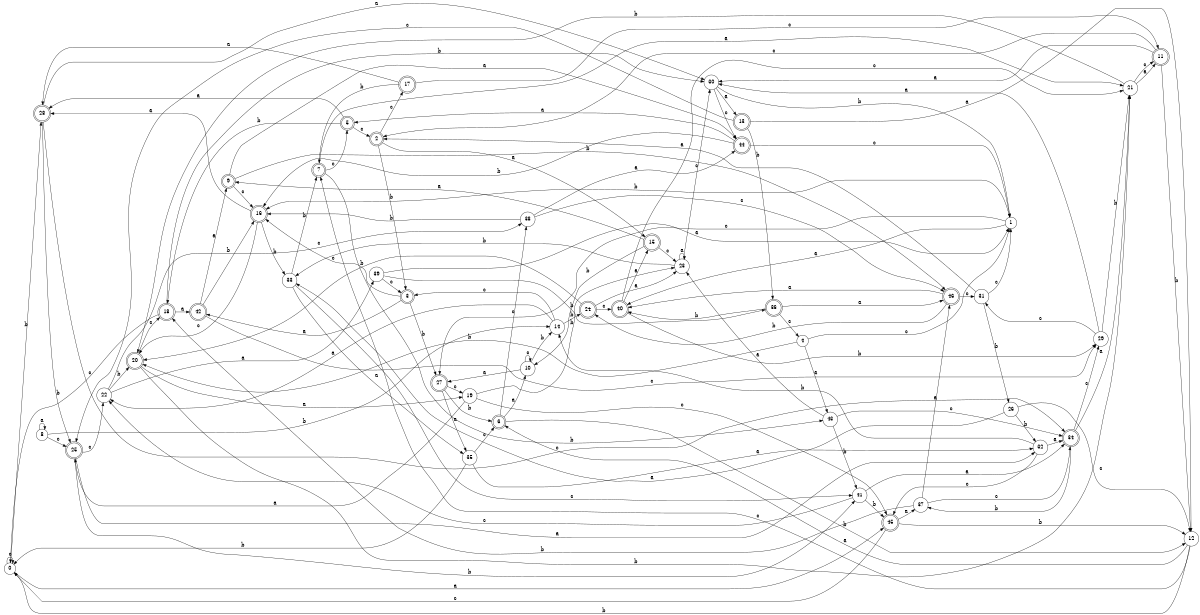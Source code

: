 digraph n38_8 {
__start0 [label="" shape="none"];

rankdir=LR;
size="8,5";

s0 [style="filled", color="black", fillcolor="white" shape="circle", label="0"];
s1 [style="filled", color="black", fillcolor="white" shape="circle", label="1"];
s2 [style="rounded,filled", color="black", fillcolor="white" shape="doublecircle", label="2"];
s3 [style="rounded,filled", color="black", fillcolor="white" shape="doublecircle", label="3"];
s4 [style="filled", color="black", fillcolor="white" shape="circle", label="4"];
s5 [style="rounded,filled", color="black", fillcolor="white" shape="doublecircle", label="5"];
s6 [style="rounded,filled", color="black", fillcolor="white" shape="doublecircle", label="6"];
s7 [style="rounded,filled", color="black", fillcolor="white" shape="doublecircle", label="7"];
s8 [style="filled", color="black", fillcolor="white" shape="circle", label="8"];
s9 [style="rounded,filled", color="black", fillcolor="white" shape="doublecircle", label="9"];
s10 [style="filled", color="black", fillcolor="white" shape="circle", label="10"];
s11 [style="rounded,filled", color="black", fillcolor="white" shape="doublecircle", label="11"];
s12 [style="filled", color="black", fillcolor="white" shape="circle", label="12"];
s13 [style="rounded,filled", color="black", fillcolor="white" shape="doublecircle", label="13"];
s14 [style="filled", color="black", fillcolor="white" shape="circle", label="14"];
s15 [style="rounded,filled", color="black", fillcolor="white" shape="doublecircle", label="15"];
s16 [style="rounded,filled", color="black", fillcolor="white" shape="doublecircle", label="16"];
s17 [style="rounded,filled", color="black", fillcolor="white" shape="doublecircle", label="17"];
s18 [style="rounded,filled", color="black", fillcolor="white" shape="doublecircle", label="18"];
s19 [style="filled", color="black", fillcolor="white" shape="circle", label="19"];
s20 [style="rounded,filled", color="black", fillcolor="white" shape="doublecircle", label="20"];
s21 [style="filled", color="black", fillcolor="white" shape="circle", label="21"];
s22 [style="filled", color="black", fillcolor="white" shape="circle", label="22"];
s23 [style="filled", color="black", fillcolor="white" shape="circle", label="23"];
s24 [style="rounded,filled", color="black", fillcolor="white" shape="doublecircle", label="24"];
s25 [style="rounded,filled", color="black", fillcolor="white" shape="doublecircle", label="25"];
s26 [style="filled", color="black", fillcolor="white" shape="circle", label="26"];
s27 [style="rounded,filled", color="black", fillcolor="white" shape="doublecircle", label="27"];
s28 [style="rounded,filled", color="black", fillcolor="white" shape="doublecircle", label="28"];
s29 [style="filled", color="black", fillcolor="white" shape="circle", label="29"];
s30 [style="filled", color="black", fillcolor="white" shape="circle", label="30"];
s31 [style="filled", color="black", fillcolor="white" shape="circle", label="31"];
s32 [style="filled", color="black", fillcolor="white" shape="circle", label="32"];
s33 [style="filled", color="black", fillcolor="white" shape="circle", label="33"];
s34 [style="rounded,filled", color="black", fillcolor="white" shape="doublecircle", label="34"];
s35 [style="filled", color="black", fillcolor="white" shape="circle", label="35"];
s36 [style="rounded,filled", color="black", fillcolor="white" shape="doublecircle", label="36"];
s37 [style="filled", color="black", fillcolor="white" shape="circle", label="37"];
s38 [style="filled", color="black", fillcolor="white" shape="circle", label="38"];
s39 [style="filled", color="black", fillcolor="white" shape="circle", label="39"];
s40 [style="rounded,filled", color="black", fillcolor="white" shape="doublecircle", label="40"];
s41 [style="filled", color="black", fillcolor="white" shape="circle", label="41"];
s42 [style="rounded,filled", color="black", fillcolor="white" shape="doublecircle", label="42"];
s43 [style="filled", color="black", fillcolor="white" shape="circle", label="43"];
s44 [style="rounded,filled", color="black", fillcolor="white" shape="doublecircle", label="44"];
s45 [style="rounded,filled", color="black", fillcolor="white" shape="doublecircle", label="45"];
s46 [style="rounded,filled", color="black", fillcolor="white" shape="doublecircle", label="46"];
s0 -> s45 [label="a"];
s0 -> s28 [label="b"];
s0 -> s0 [label="c"];
s1 -> s40 [label="a"];
s1 -> s16 [label="b"];
s1 -> s27 [label="c"];
s2 -> s15 [label="a"];
s2 -> s3 [label="b"];
s2 -> s17 [label="c"];
s3 -> s42 [label="a"];
s3 -> s27 [label="b"];
s3 -> s16 [label="c"];
s4 -> s43 [label="a"];
s4 -> s20 [label="b"];
s4 -> s1 [label="c"];
s5 -> s28 [label="a"];
s5 -> s18 [label="b"];
s5 -> s2 [label="c"];
s6 -> s10 [label="a"];
s6 -> s12 [label="b"];
s6 -> s38 [label="c"];
s7 -> s21 [label="a"];
s7 -> s43 [label="b"];
s7 -> s5 [label="c"];
s8 -> s8 [label="a"];
s8 -> s14 [label="b"];
s8 -> s25 [label="c"];
s9 -> s44 [label="a"];
s9 -> s46 [label="b"];
s9 -> s16 [label="c"];
s10 -> s27 [label="a"];
s10 -> s14 [label="b"];
s10 -> s10 [label="c"];
s11 -> s30 [label="a"];
s11 -> s12 [label="b"];
s11 -> s2 [label="c"];
s12 -> s6 [label="a"];
s12 -> s0 [label="b"];
s12 -> s7 [label="c"];
s13 -> s12 [label="a"];
s13 -> s36 [label="b"];
s13 -> s25 [label="c"];
s14 -> s22 [label="a"];
s14 -> s24 [label="b"];
s14 -> s3 [label="c"];
s15 -> s9 [label="a"];
s15 -> s10 [label="b"];
s15 -> s23 [label="c"];
s16 -> s28 [label="a"];
s16 -> s33 [label="b"];
s16 -> s20 [label="c"];
s17 -> s28 [label="a"];
s17 -> s7 [label="b"];
s17 -> s11 [label="c"];
s18 -> s42 [label="a"];
s18 -> s30 [label="b"];
s18 -> s0 [label="c"];
s19 -> s25 [label="a"];
s19 -> s23 [label="b"];
s19 -> s45 [label="c"];
s20 -> s19 [label="a"];
s20 -> s21 [label="b"];
s20 -> s18 [label="c"];
s21 -> s11 [label="a"];
s21 -> s20 [label="b"];
s21 -> s11 [label="c"];
s22 -> s39 [label="a"];
s22 -> s20 [label="b"];
s22 -> s38 [label="c"];
s23 -> s23 [label="a"];
s23 -> s33 [label="b"];
s23 -> s30 [label="c"];
s24 -> s23 [label="a"];
s24 -> s20 [label="b"];
s24 -> s40 [label="c"];
s25 -> s32 [label="a"];
s25 -> s41 [label="b"];
s25 -> s22 [label="c"];
s26 -> s33 [label="a"];
s26 -> s32 [label="b"];
s26 -> s12 [label="c"];
s27 -> s35 [label="a"];
s27 -> s6 [label="b"];
s27 -> s19 [label="c"];
s28 -> s30 [label="a"];
s28 -> s25 [label="b"];
s28 -> s34 [label="c"];
s29 -> s30 [label="a"];
s29 -> s21 [label="b"];
s29 -> s31 [label="c"];
s30 -> s13 [label="a"];
s30 -> s1 [label="b"];
s30 -> s44 [label="c"];
s31 -> s2 [label="a"];
s31 -> s26 [label="b"];
s31 -> s1 [label="c"];
s32 -> s34 [label="a"];
s32 -> s14 [label="b"];
s32 -> s45 [label="c"];
s33 -> s35 [label="a"];
s33 -> s7 [label="b"];
s33 -> s41 [label="c"];
s34 -> s21 [label="a"];
s34 -> s37 [label="b"];
s34 -> s29 [label="c"];
s35 -> s32 [label="a"];
s35 -> s0 [label="b"];
s35 -> s6 [label="c"];
s36 -> s46 [label="a"];
s36 -> s40 [label="b"];
s36 -> s4 [label="c"];
s37 -> s46 [label="a"];
s37 -> s18 [label="b"];
s37 -> s34 [label="c"];
s38 -> s44 [label="a"];
s38 -> s16 [label="b"];
s38 -> s46 [label="c"];
s39 -> s1 [label="a"];
s39 -> s36 [label="b"];
s39 -> s3 [label="c"];
s40 -> s15 [label="a"];
s40 -> s29 [label="b"];
s40 -> s21 [label="c"];
s41 -> s34 [label="a"];
s41 -> s45 [label="b"];
s41 -> s22 [label="c"];
s42 -> s9 [label="a"];
s42 -> s16 [label="b"];
s42 -> s29 [label="c"];
s43 -> s23 [label="a"];
s43 -> s41 [label="b"];
s43 -> s34 [label="c"];
s44 -> s5 [label="a"];
s44 -> s16 [label="b"];
s44 -> s1 [label="c"];
s45 -> s37 [label="a"];
s45 -> s12 [label="b"];
s45 -> s0 [label="c"];
s46 -> s40 [label="a"];
s46 -> s24 [label="b"];
s46 -> s31 [label="c"];

}